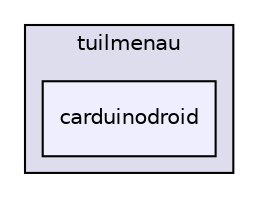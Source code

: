 digraph "gen/swp/tuilmenau/carduinodroid" {
  compound=true
  node [ fontsize="10", fontname="Helvetica"];
  edge [ labelfontsize="10", labelfontname="Helvetica"];
  subgraph clusterdir_f9bb74d5388a7621b12b1ac9dfb0fc60 {
    graph [ bgcolor="#ddddee", pencolor="black", label="tuilmenau" fontname="Helvetica", fontsize="10", URL="dir_f9bb74d5388a7621b12b1ac9dfb0fc60.html"]
  dir_a214e47de55b6e21d2181a6915312dee [shape=box, label="carduinodroid", style="filled", fillcolor="#eeeeff", pencolor="black", URL="dir_a214e47de55b6e21d2181a6915312dee.html"];
  }
}
